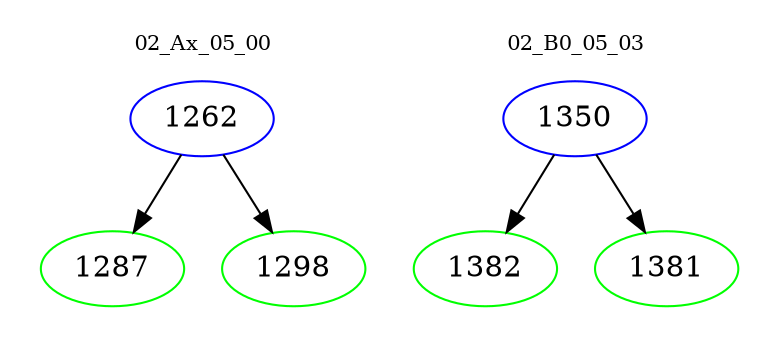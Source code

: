 digraph{
subgraph cluster_0 {
color = white
label = "02_Ax_05_00";
fontsize=10;
T0_1262 [label="1262", color="blue"]
T0_1262 -> T0_1287 [color="black"]
T0_1287 [label="1287", color="green"]
T0_1262 -> T0_1298 [color="black"]
T0_1298 [label="1298", color="green"]
}
subgraph cluster_1 {
color = white
label = "02_B0_05_03";
fontsize=10;
T1_1350 [label="1350", color="blue"]
T1_1350 -> T1_1382 [color="black"]
T1_1382 [label="1382", color="green"]
T1_1350 -> T1_1381 [color="black"]
T1_1381 [label="1381", color="green"]
}
}
